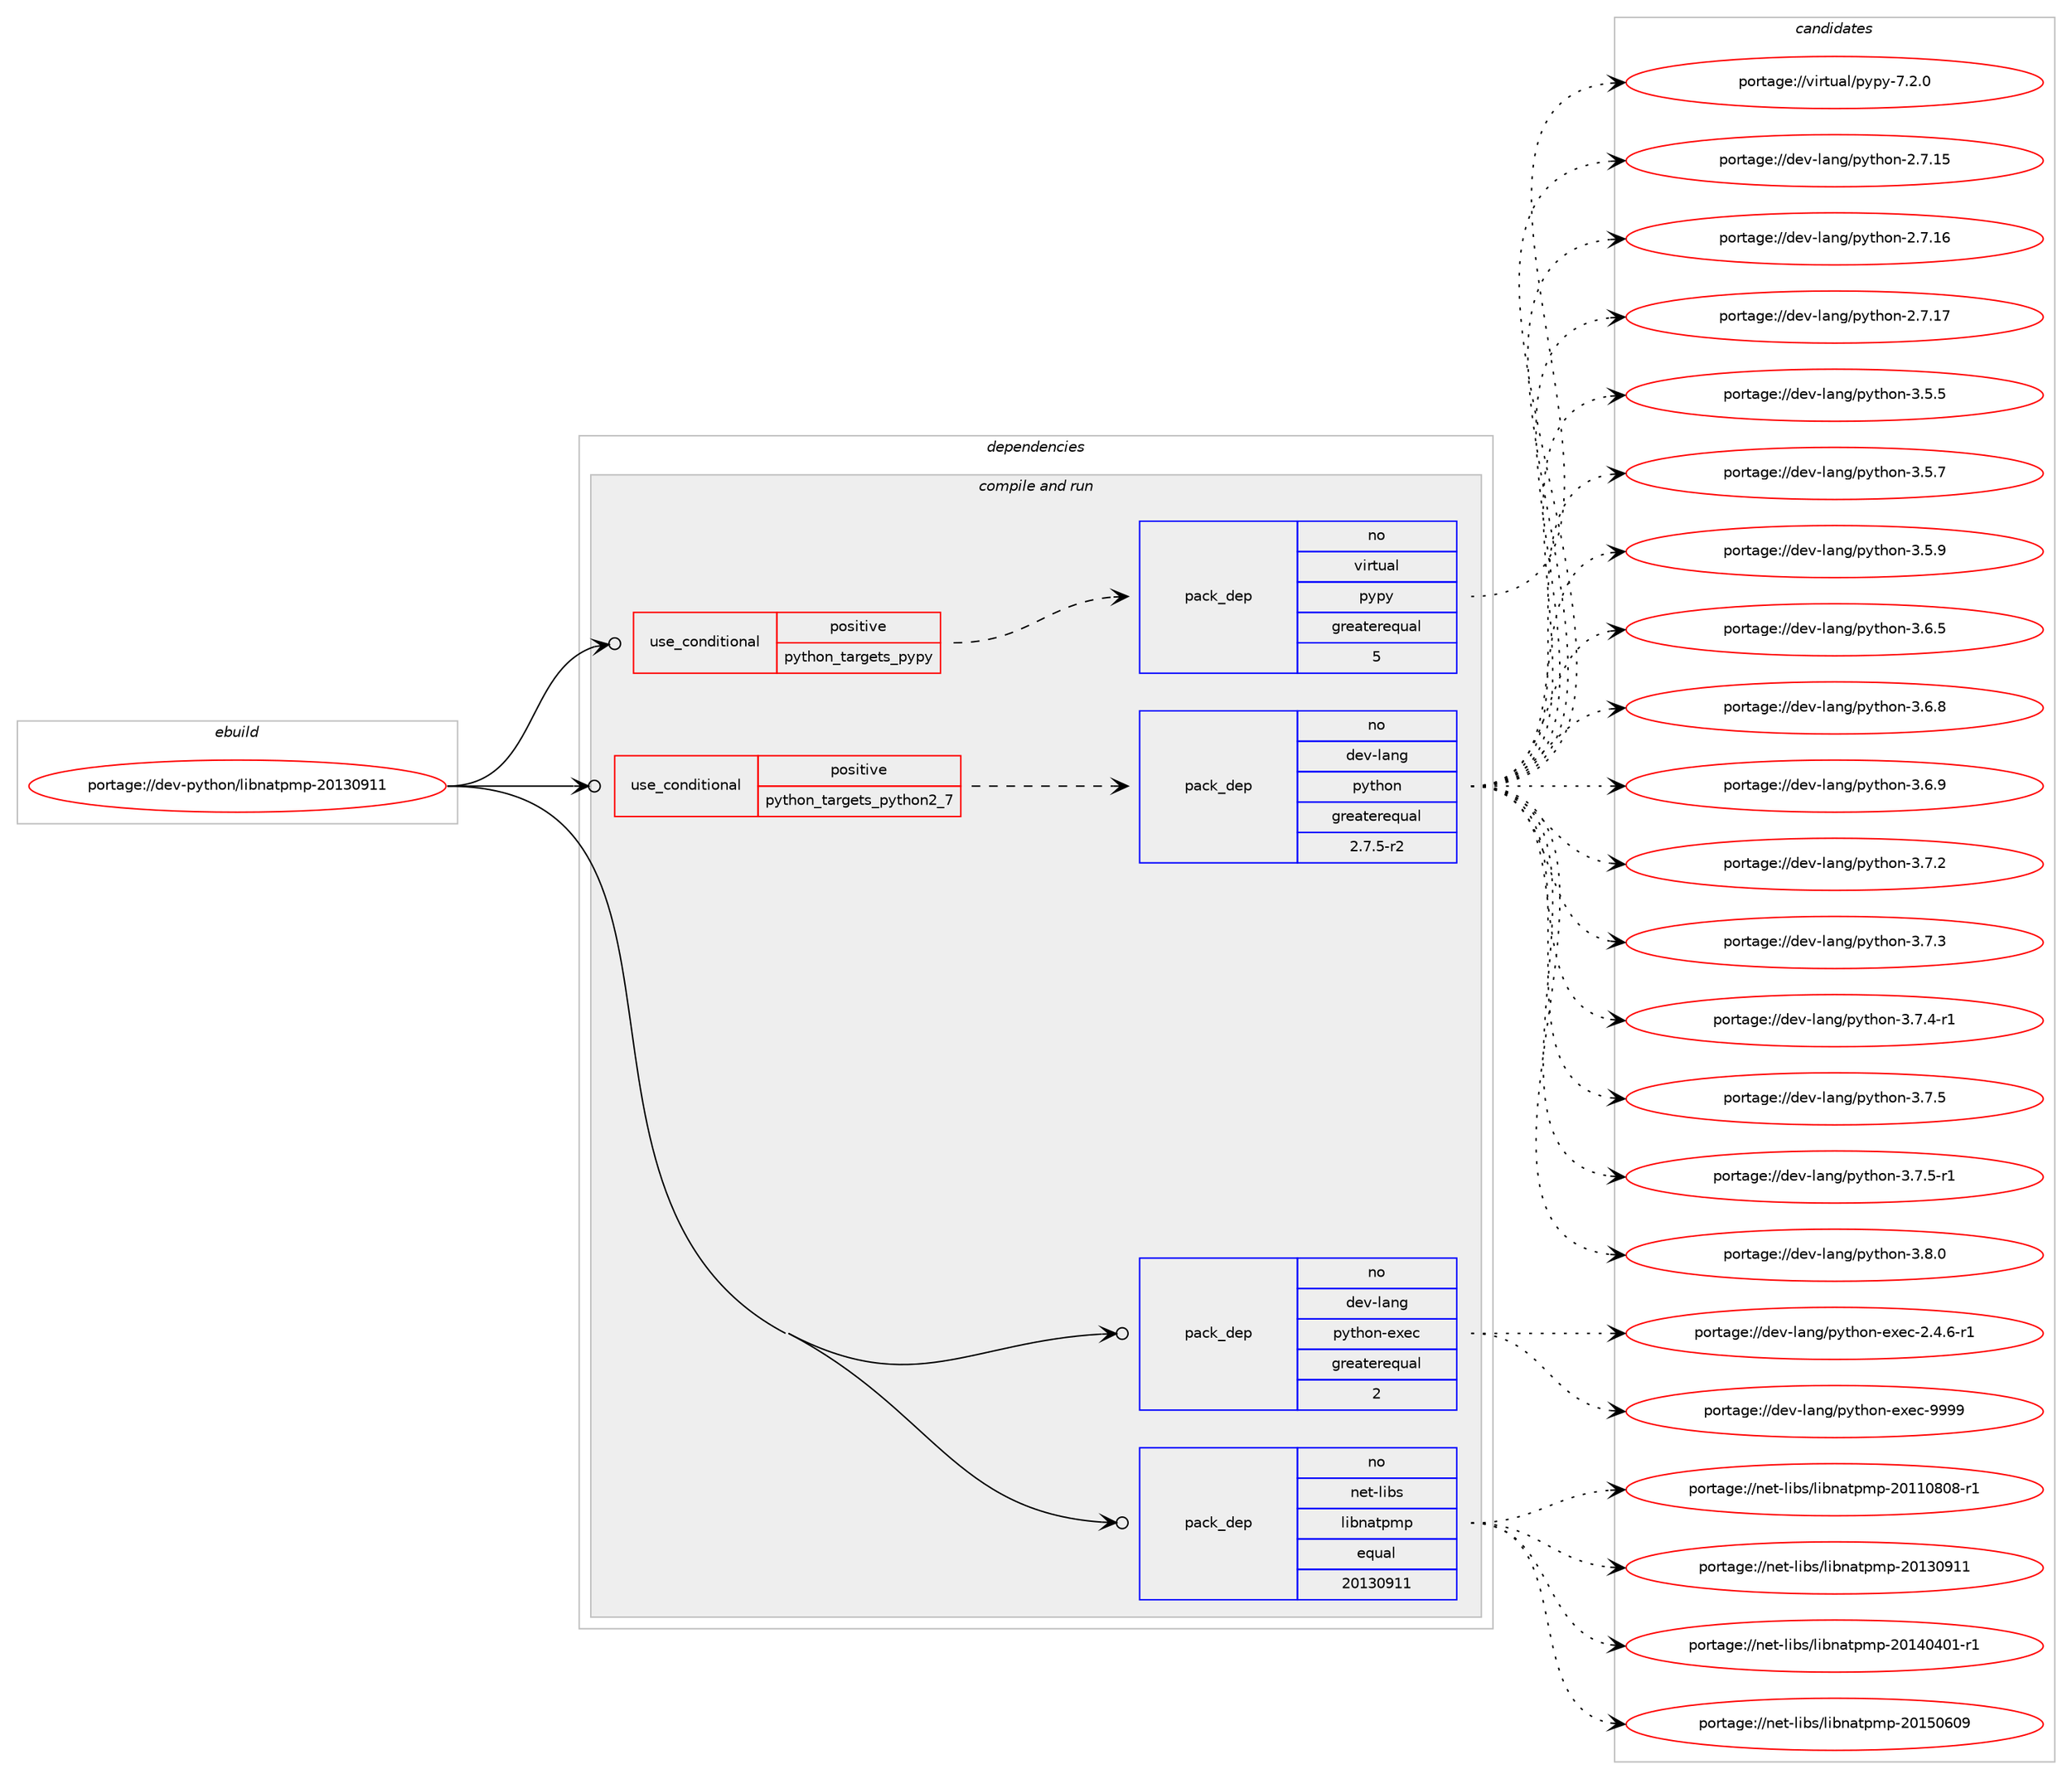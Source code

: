 digraph prolog {

# *************
# Graph options
# *************

newrank=true;
concentrate=true;
compound=true;
graph [rankdir=LR,fontname=Helvetica,fontsize=10,ranksep=1.5];#, ranksep=2.5, nodesep=0.2];
edge  [arrowhead=vee];
node  [fontname=Helvetica,fontsize=10];

# **********
# The ebuild
# **********

subgraph cluster_leftcol {
color=gray;
rank=same;
label=<<i>ebuild</i>>;
id [label="portage://dev-python/libnatpmp-20130911", color=red, width=4, href="../dev-python/libnatpmp-20130911.svg"];
}

# ****************
# The dependencies
# ****************

subgraph cluster_midcol {
color=gray;
label=<<i>dependencies</i>>;
subgraph cluster_compile {
fillcolor="#eeeeee";
style=filled;
label=<<i>compile</i>>;
}
subgraph cluster_compileandrun {
fillcolor="#eeeeee";
style=filled;
label=<<i>compile and run</i>>;
subgraph cond31193 {
dependency147743 [label=<<TABLE BORDER="0" CELLBORDER="1" CELLSPACING="0" CELLPADDING="4"><TR><TD ROWSPAN="3" CELLPADDING="10">use_conditional</TD></TR><TR><TD>positive</TD></TR><TR><TD>python_targets_pypy</TD></TR></TABLE>>, shape=none, color=red];
subgraph pack113225 {
dependency147744 [label=<<TABLE BORDER="0" CELLBORDER="1" CELLSPACING="0" CELLPADDING="4" WIDTH="220"><TR><TD ROWSPAN="6" CELLPADDING="30">pack_dep</TD></TR><TR><TD WIDTH="110">no</TD></TR><TR><TD>virtual</TD></TR><TR><TD>pypy</TD></TR><TR><TD>greaterequal</TD></TR><TR><TD>5</TD></TR></TABLE>>, shape=none, color=blue];
}
dependency147743:e -> dependency147744:w [weight=20,style="dashed",arrowhead="vee"];
}
id:e -> dependency147743:w [weight=20,style="solid",arrowhead="odotvee"];
subgraph cond31194 {
dependency147745 [label=<<TABLE BORDER="0" CELLBORDER="1" CELLSPACING="0" CELLPADDING="4"><TR><TD ROWSPAN="3" CELLPADDING="10">use_conditional</TD></TR><TR><TD>positive</TD></TR><TR><TD>python_targets_python2_7</TD></TR></TABLE>>, shape=none, color=red];
subgraph pack113226 {
dependency147746 [label=<<TABLE BORDER="0" CELLBORDER="1" CELLSPACING="0" CELLPADDING="4" WIDTH="220"><TR><TD ROWSPAN="6" CELLPADDING="30">pack_dep</TD></TR><TR><TD WIDTH="110">no</TD></TR><TR><TD>dev-lang</TD></TR><TR><TD>python</TD></TR><TR><TD>greaterequal</TD></TR><TR><TD>2.7.5-r2</TD></TR></TABLE>>, shape=none, color=blue];
}
dependency147745:e -> dependency147746:w [weight=20,style="dashed",arrowhead="vee"];
}
id:e -> dependency147745:w [weight=20,style="solid",arrowhead="odotvee"];
subgraph pack113227 {
dependency147747 [label=<<TABLE BORDER="0" CELLBORDER="1" CELLSPACING="0" CELLPADDING="4" WIDTH="220"><TR><TD ROWSPAN="6" CELLPADDING="30">pack_dep</TD></TR><TR><TD WIDTH="110">no</TD></TR><TR><TD>dev-lang</TD></TR><TR><TD>python-exec</TD></TR><TR><TD>greaterequal</TD></TR><TR><TD>2</TD></TR></TABLE>>, shape=none, color=blue];
}
id:e -> dependency147747:w [weight=20,style="solid",arrowhead="odotvee"];
subgraph pack113228 {
dependency147748 [label=<<TABLE BORDER="0" CELLBORDER="1" CELLSPACING="0" CELLPADDING="4" WIDTH="220"><TR><TD ROWSPAN="6" CELLPADDING="30">pack_dep</TD></TR><TR><TD WIDTH="110">no</TD></TR><TR><TD>net-libs</TD></TR><TR><TD>libnatpmp</TD></TR><TR><TD>equal</TD></TR><TR><TD>20130911</TD></TR></TABLE>>, shape=none, color=blue];
}
id:e -> dependency147748:w [weight=20,style="solid",arrowhead="odotvee"];
}
subgraph cluster_run {
fillcolor="#eeeeee";
style=filled;
label=<<i>run</i>>;
}
}

# **************
# The candidates
# **************

subgraph cluster_choices {
rank=same;
color=gray;
label=<<i>candidates</i>>;

subgraph choice113225 {
color=black;
nodesep=1;
choiceportage1181051141161179710847112121112121455546504648 [label="portage://virtual/pypy-7.2.0", color=red, width=4,href="../virtual/pypy-7.2.0.svg"];
dependency147744:e -> choiceportage1181051141161179710847112121112121455546504648:w [style=dotted,weight="100"];
}
subgraph choice113226 {
color=black;
nodesep=1;
choiceportage10010111845108971101034711212111610411111045504655464953 [label="portage://dev-lang/python-2.7.15", color=red, width=4,href="../dev-lang/python-2.7.15.svg"];
choiceportage10010111845108971101034711212111610411111045504655464954 [label="portage://dev-lang/python-2.7.16", color=red, width=4,href="../dev-lang/python-2.7.16.svg"];
choiceportage10010111845108971101034711212111610411111045504655464955 [label="portage://dev-lang/python-2.7.17", color=red, width=4,href="../dev-lang/python-2.7.17.svg"];
choiceportage100101118451089711010347112121116104111110455146534653 [label="portage://dev-lang/python-3.5.5", color=red, width=4,href="../dev-lang/python-3.5.5.svg"];
choiceportage100101118451089711010347112121116104111110455146534655 [label="portage://dev-lang/python-3.5.7", color=red, width=4,href="../dev-lang/python-3.5.7.svg"];
choiceportage100101118451089711010347112121116104111110455146534657 [label="portage://dev-lang/python-3.5.9", color=red, width=4,href="../dev-lang/python-3.5.9.svg"];
choiceportage100101118451089711010347112121116104111110455146544653 [label="portage://dev-lang/python-3.6.5", color=red, width=4,href="../dev-lang/python-3.6.5.svg"];
choiceportage100101118451089711010347112121116104111110455146544656 [label="portage://dev-lang/python-3.6.8", color=red, width=4,href="../dev-lang/python-3.6.8.svg"];
choiceportage100101118451089711010347112121116104111110455146544657 [label="portage://dev-lang/python-3.6.9", color=red, width=4,href="../dev-lang/python-3.6.9.svg"];
choiceportage100101118451089711010347112121116104111110455146554650 [label="portage://dev-lang/python-3.7.2", color=red, width=4,href="../dev-lang/python-3.7.2.svg"];
choiceportage100101118451089711010347112121116104111110455146554651 [label="portage://dev-lang/python-3.7.3", color=red, width=4,href="../dev-lang/python-3.7.3.svg"];
choiceportage1001011184510897110103471121211161041111104551465546524511449 [label="portage://dev-lang/python-3.7.4-r1", color=red, width=4,href="../dev-lang/python-3.7.4-r1.svg"];
choiceportage100101118451089711010347112121116104111110455146554653 [label="portage://dev-lang/python-3.7.5", color=red, width=4,href="../dev-lang/python-3.7.5.svg"];
choiceportage1001011184510897110103471121211161041111104551465546534511449 [label="portage://dev-lang/python-3.7.5-r1", color=red, width=4,href="../dev-lang/python-3.7.5-r1.svg"];
choiceportage100101118451089711010347112121116104111110455146564648 [label="portage://dev-lang/python-3.8.0", color=red, width=4,href="../dev-lang/python-3.8.0.svg"];
dependency147746:e -> choiceportage10010111845108971101034711212111610411111045504655464953:w [style=dotted,weight="100"];
dependency147746:e -> choiceportage10010111845108971101034711212111610411111045504655464954:w [style=dotted,weight="100"];
dependency147746:e -> choiceportage10010111845108971101034711212111610411111045504655464955:w [style=dotted,weight="100"];
dependency147746:e -> choiceportage100101118451089711010347112121116104111110455146534653:w [style=dotted,weight="100"];
dependency147746:e -> choiceportage100101118451089711010347112121116104111110455146534655:w [style=dotted,weight="100"];
dependency147746:e -> choiceportage100101118451089711010347112121116104111110455146534657:w [style=dotted,weight="100"];
dependency147746:e -> choiceportage100101118451089711010347112121116104111110455146544653:w [style=dotted,weight="100"];
dependency147746:e -> choiceportage100101118451089711010347112121116104111110455146544656:w [style=dotted,weight="100"];
dependency147746:e -> choiceportage100101118451089711010347112121116104111110455146544657:w [style=dotted,weight="100"];
dependency147746:e -> choiceportage100101118451089711010347112121116104111110455146554650:w [style=dotted,weight="100"];
dependency147746:e -> choiceportage100101118451089711010347112121116104111110455146554651:w [style=dotted,weight="100"];
dependency147746:e -> choiceportage1001011184510897110103471121211161041111104551465546524511449:w [style=dotted,weight="100"];
dependency147746:e -> choiceportage100101118451089711010347112121116104111110455146554653:w [style=dotted,weight="100"];
dependency147746:e -> choiceportage1001011184510897110103471121211161041111104551465546534511449:w [style=dotted,weight="100"];
dependency147746:e -> choiceportage100101118451089711010347112121116104111110455146564648:w [style=dotted,weight="100"];
}
subgraph choice113227 {
color=black;
nodesep=1;
choiceportage10010111845108971101034711212111610411111045101120101994550465246544511449 [label="portage://dev-lang/python-exec-2.4.6-r1", color=red, width=4,href="../dev-lang/python-exec-2.4.6-r1.svg"];
choiceportage10010111845108971101034711212111610411111045101120101994557575757 [label="portage://dev-lang/python-exec-9999", color=red, width=4,href="../dev-lang/python-exec-9999.svg"];
dependency147747:e -> choiceportage10010111845108971101034711212111610411111045101120101994550465246544511449:w [style=dotted,weight="100"];
dependency147747:e -> choiceportage10010111845108971101034711212111610411111045101120101994557575757:w [style=dotted,weight="100"];
}
subgraph choice113228 {
color=black;
nodesep=1;
choiceportage11010111645108105981154710810598110971161121091124550484949485648564511449 [label="portage://net-libs/libnatpmp-20110808-r1", color=red, width=4,href="../net-libs/libnatpmp-20110808-r1.svg"];
choiceportage1101011164510810598115471081059811097116112109112455048495148574949 [label="portage://net-libs/libnatpmp-20130911", color=red, width=4,href="../net-libs/libnatpmp-20130911.svg"];
choiceportage11010111645108105981154710810598110971161121091124550484952485248494511449 [label="portage://net-libs/libnatpmp-20140401-r1", color=red, width=4,href="../net-libs/libnatpmp-20140401-r1.svg"];
choiceportage1101011164510810598115471081059811097116112109112455048495348544857 [label="portage://net-libs/libnatpmp-20150609", color=red, width=4,href="../net-libs/libnatpmp-20150609.svg"];
dependency147748:e -> choiceportage11010111645108105981154710810598110971161121091124550484949485648564511449:w [style=dotted,weight="100"];
dependency147748:e -> choiceportage1101011164510810598115471081059811097116112109112455048495148574949:w [style=dotted,weight="100"];
dependency147748:e -> choiceportage11010111645108105981154710810598110971161121091124550484952485248494511449:w [style=dotted,weight="100"];
dependency147748:e -> choiceportage1101011164510810598115471081059811097116112109112455048495348544857:w [style=dotted,weight="100"];
}
}

}
